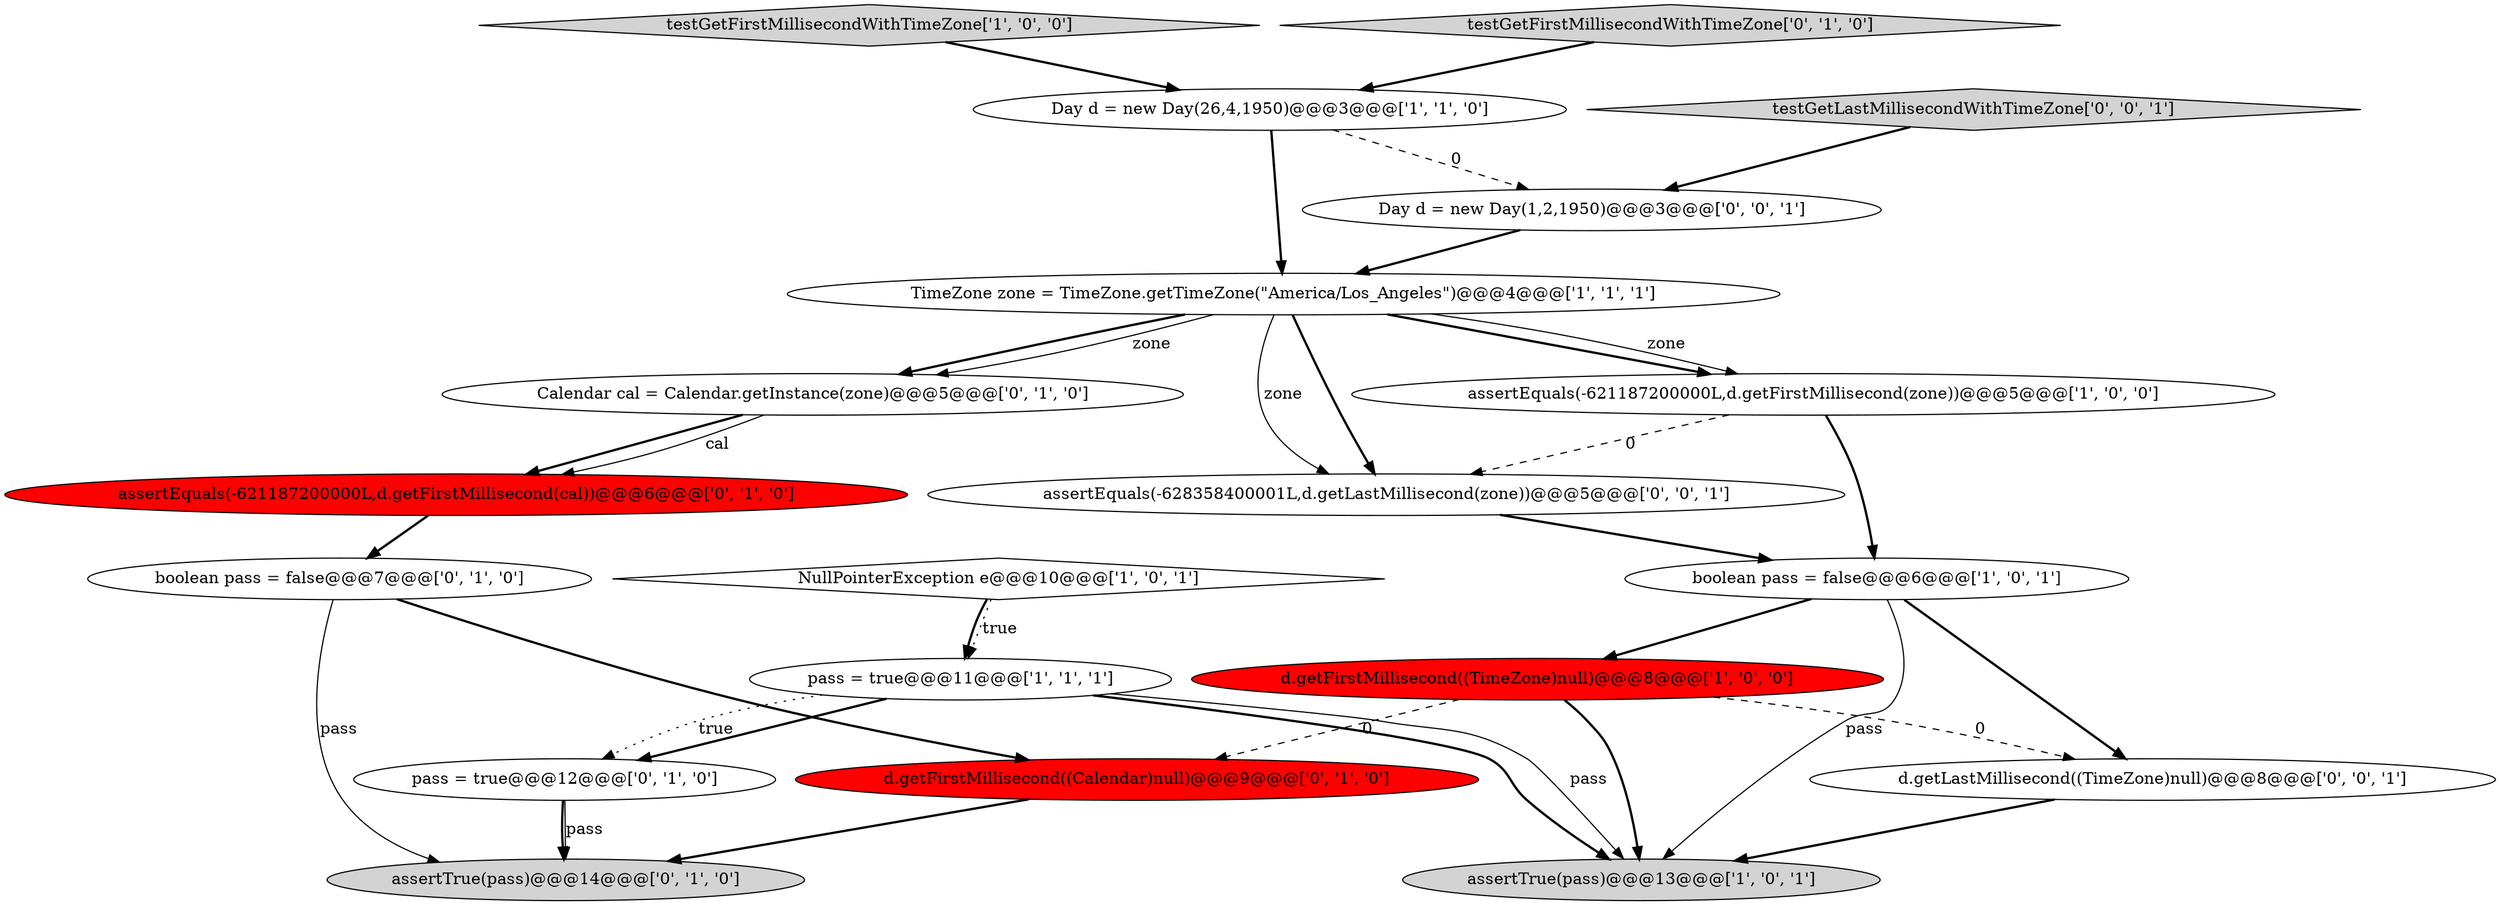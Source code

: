 digraph {
14 [style = filled, label = "boolean pass = false@@@7@@@['0', '1', '0']", fillcolor = white, shape = ellipse image = "AAA0AAABBB2BBB"];
8 [style = filled, label = "Day d = new Day(26,4,1950)@@@3@@@['1', '1', '0']", fillcolor = white, shape = ellipse image = "AAA0AAABBB1BBB"];
19 [style = filled, label = "Day d = new Day(1,2,1950)@@@3@@@['0', '0', '1']", fillcolor = white, shape = ellipse image = "AAA0AAABBB3BBB"];
2 [style = filled, label = "pass = true@@@11@@@['1', '1', '1']", fillcolor = white, shape = ellipse image = "AAA0AAABBB1BBB"];
0 [style = filled, label = "testGetFirstMillisecondWithTimeZone['1', '0', '0']", fillcolor = lightgray, shape = diamond image = "AAA0AAABBB1BBB"];
6 [style = filled, label = "boolean pass = false@@@6@@@['1', '0', '1']", fillcolor = white, shape = ellipse image = "AAA0AAABBB1BBB"];
10 [style = filled, label = "Calendar cal = Calendar.getInstance(zone)@@@5@@@['0', '1', '0']", fillcolor = white, shape = ellipse image = "AAA0AAABBB2BBB"];
18 [style = filled, label = "testGetLastMillisecondWithTimeZone['0', '0', '1']", fillcolor = lightgray, shape = diamond image = "AAA0AAABBB3BBB"];
11 [style = filled, label = "testGetFirstMillisecondWithTimeZone['0', '1', '0']", fillcolor = lightgray, shape = diamond image = "AAA0AAABBB2BBB"];
5 [style = filled, label = "TimeZone zone = TimeZone.getTimeZone(\"America/Los_Angeles\")@@@4@@@['1', '1', '1']", fillcolor = white, shape = ellipse image = "AAA0AAABBB1BBB"];
15 [style = filled, label = "assertTrue(pass)@@@14@@@['0', '1', '0']", fillcolor = lightgray, shape = ellipse image = "AAA0AAABBB2BBB"];
1 [style = filled, label = "NullPointerException e@@@10@@@['1', '0', '1']", fillcolor = white, shape = diamond image = "AAA0AAABBB1BBB"];
13 [style = filled, label = "assertEquals(-621187200000L,d.getFirstMillisecond(cal))@@@6@@@['0', '1', '0']", fillcolor = red, shape = ellipse image = "AAA1AAABBB2BBB"];
17 [style = filled, label = "assertEquals(-628358400001L,d.getLastMillisecond(zone))@@@5@@@['0', '0', '1']", fillcolor = white, shape = ellipse image = "AAA0AAABBB3BBB"];
3 [style = filled, label = "assertEquals(-621187200000L,d.getFirstMillisecond(zone))@@@5@@@['1', '0', '0']", fillcolor = white, shape = ellipse image = "AAA0AAABBB1BBB"];
16 [style = filled, label = "d.getLastMillisecond((TimeZone)null)@@@8@@@['0', '0', '1']", fillcolor = white, shape = ellipse image = "AAA0AAABBB3BBB"];
7 [style = filled, label = "assertTrue(pass)@@@13@@@['1', '0', '1']", fillcolor = lightgray, shape = ellipse image = "AAA0AAABBB1BBB"];
12 [style = filled, label = "d.getFirstMillisecond((Calendar)null)@@@9@@@['0', '1', '0']", fillcolor = red, shape = ellipse image = "AAA1AAABBB2BBB"];
4 [style = filled, label = "d.getFirstMillisecond((TimeZone)null)@@@8@@@['1', '0', '0']", fillcolor = red, shape = ellipse image = "AAA1AAABBB1BBB"];
9 [style = filled, label = "pass = true@@@12@@@['0', '1', '0']", fillcolor = white, shape = ellipse image = "AAA0AAABBB2BBB"];
5->3 [style = bold, label=""];
2->7 [style = solid, label="pass"];
5->10 [style = bold, label=""];
8->19 [style = dashed, label="0"];
3->17 [style = dashed, label="0"];
4->16 [style = dashed, label="0"];
14->15 [style = solid, label="pass"];
17->6 [style = bold, label=""];
5->17 [style = solid, label="zone"];
9->15 [style = solid, label="pass"];
12->15 [style = bold, label=""];
16->7 [style = bold, label=""];
18->19 [style = bold, label=""];
3->6 [style = bold, label=""];
2->9 [style = bold, label=""];
5->17 [style = bold, label=""];
4->7 [style = bold, label=""];
4->12 [style = dashed, label="0"];
19->5 [style = bold, label=""];
6->4 [style = bold, label=""];
2->9 [style = dotted, label="true"];
8->5 [style = bold, label=""];
10->13 [style = bold, label=""];
5->3 [style = solid, label="zone"];
6->16 [style = bold, label=""];
9->15 [style = bold, label=""];
14->12 [style = bold, label=""];
5->10 [style = solid, label="zone"];
6->7 [style = solid, label="pass"];
0->8 [style = bold, label=""];
10->13 [style = solid, label="cal"];
11->8 [style = bold, label=""];
1->2 [style = bold, label=""];
2->7 [style = bold, label=""];
1->2 [style = dotted, label="true"];
13->14 [style = bold, label=""];
}
